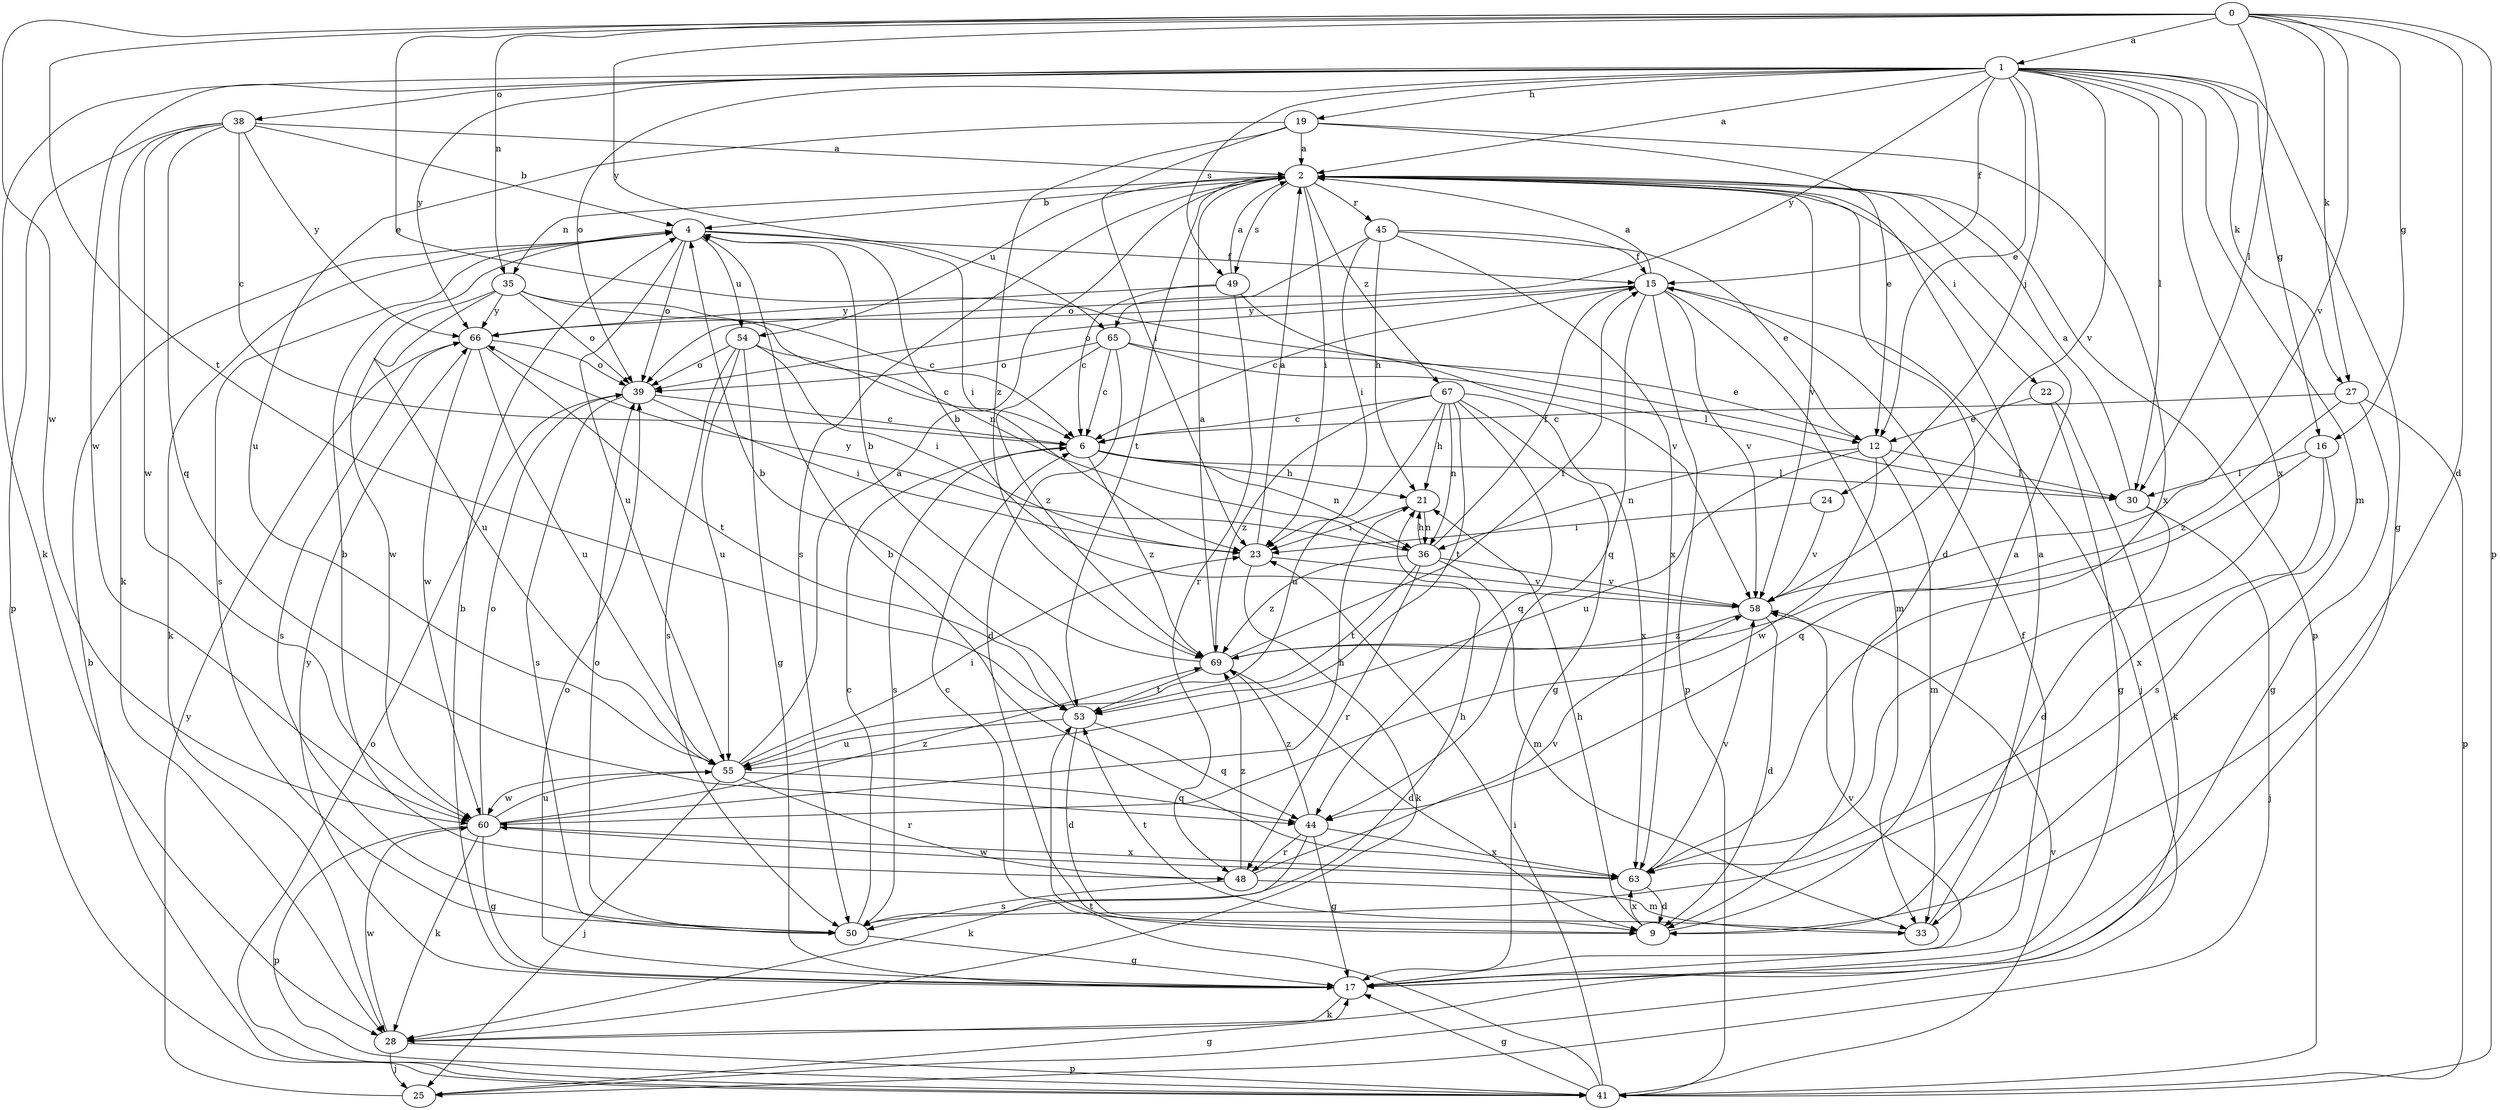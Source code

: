 strict digraph  {
0;
1;
2;
4;
6;
9;
12;
15;
16;
17;
19;
21;
22;
23;
24;
25;
27;
28;
30;
33;
35;
36;
38;
39;
41;
44;
45;
48;
49;
50;
53;
54;
55;
58;
60;
63;
65;
66;
67;
69;
0 -> 1  [label=a];
0 -> 9  [label=d];
0 -> 12  [label=e];
0 -> 16  [label=g];
0 -> 27  [label=k];
0 -> 30  [label=l];
0 -> 35  [label=n];
0 -> 41  [label=p];
0 -> 53  [label=t];
0 -> 58  [label=v];
0 -> 60  [label=w];
0 -> 65  [label=y];
1 -> 2  [label=a];
1 -> 12  [label=e];
1 -> 15  [label=f];
1 -> 16  [label=g];
1 -> 17  [label=g];
1 -> 19  [label=h];
1 -> 24  [label=j];
1 -> 27  [label=k];
1 -> 28  [label=k];
1 -> 30  [label=l];
1 -> 33  [label=m];
1 -> 38  [label=o];
1 -> 39  [label=o];
1 -> 49  [label=s];
1 -> 58  [label=v];
1 -> 60  [label=w];
1 -> 63  [label=x];
1 -> 65  [label=y];
1 -> 66  [label=y];
2 -> 4  [label=b];
2 -> 9  [label=d];
2 -> 22  [label=i];
2 -> 23  [label=i];
2 -> 35  [label=n];
2 -> 41  [label=p];
2 -> 45  [label=r];
2 -> 49  [label=s];
2 -> 50  [label=s];
2 -> 53  [label=t];
2 -> 54  [label=u];
2 -> 58  [label=v];
2 -> 67  [label=z];
4 -> 15  [label=f];
4 -> 23  [label=i];
4 -> 28  [label=k];
4 -> 39  [label=o];
4 -> 50  [label=s];
4 -> 54  [label=u];
4 -> 55  [label=u];
6 -> 21  [label=h];
6 -> 30  [label=l];
6 -> 36  [label=n];
6 -> 50  [label=s];
6 -> 69  [label=z];
9 -> 2  [label=a];
9 -> 6  [label=c];
9 -> 21  [label=h];
9 -> 63  [label=x];
12 -> 30  [label=l];
12 -> 33  [label=m];
12 -> 36  [label=n];
12 -> 55  [label=u];
12 -> 60  [label=w];
15 -> 2  [label=a];
15 -> 6  [label=c];
15 -> 25  [label=j];
15 -> 33  [label=m];
15 -> 39  [label=o];
15 -> 41  [label=p];
15 -> 44  [label=q];
15 -> 58  [label=v];
15 -> 66  [label=y];
16 -> 30  [label=l];
16 -> 44  [label=q];
16 -> 50  [label=s];
16 -> 63  [label=x];
17 -> 4  [label=b];
17 -> 15  [label=f];
17 -> 28  [label=k];
17 -> 39  [label=o];
17 -> 58  [label=v];
17 -> 66  [label=y];
19 -> 2  [label=a];
19 -> 12  [label=e];
19 -> 23  [label=i];
19 -> 55  [label=u];
19 -> 63  [label=x];
19 -> 69  [label=z];
21 -> 23  [label=i];
21 -> 36  [label=n];
22 -> 12  [label=e];
22 -> 17  [label=g];
22 -> 28  [label=k];
23 -> 2  [label=a];
23 -> 28  [label=k];
23 -> 58  [label=v];
24 -> 23  [label=i];
24 -> 58  [label=v];
25 -> 17  [label=g];
25 -> 66  [label=y];
27 -> 6  [label=c];
27 -> 17  [label=g];
27 -> 41  [label=p];
27 -> 69  [label=z];
28 -> 25  [label=j];
28 -> 41  [label=p];
28 -> 60  [label=w];
30 -> 2  [label=a];
30 -> 9  [label=d];
30 -> 25  [label=j];
33 -> 2  [label=a];
33 -> 53  [label=t];
35 -> 6  [label=c];
35 -> 36  [label=n];
35 -> 39  [label=o];
35 -> 55  [label=u];
35 -> 60  [label=w];
35 -> 66  [label=y];
36 -> 15  [label=f];
36 -> 21  [label=h];
36 -> 33  [label=m];
36 -> 48  [label=r];
36 -> 53  [label=t];
36 -> 58  [label=v];
36 -> 66  [label=y];
36 -> 69  [label=z];
38 -> 2  [label=a];
38 -> 4  [label=b];
38 -> 6  [label=c];
38 -> 28  [label=k];
38 -> 41  [label=p];
38 -> 44  [label=q];
38 -> 60  [label=w];
38 -> 66  [label=y];
39 -> 6  [label=c];
39 -> 23  [label=i];
39 -> 50  [label=s];
41 -> 4  [label=b];
41 -> 17  [label=g];
41 -> 23  [label=i];
41 -> 39  [label=o];
41 -> 53  [label=t];
41 -> 58  [label=v];
44 -> 17  [label=g];
44 -> 28  [label=k];
44 -> 48  [label=r];
44 -> 63  [label=x];
44 -> 69  [label=z];
45 -> 12  [label=e];
45 -> 15  [label=f];
45 -> 21  [label=h];
45 -> 23  [label=i];
45 -> 39  [label=o];
45 -> 63  [label=x];
48 -> 4  [label=b];
48 -> 33  [label=m];
48 -> 50  [label=s];
48 -> 58  [label=v];
48 -> 69  [label=z];
49 -> 2  [label=a];
49 -> 6  [label=c];
49 -> 48  [label=r];
49 -> 58  [label=v];
49 -> 66  [label=y];
50 -> 6  [label=c];
50 -> 17  [label=g];
50 -> 21  [label=h];
50 -> 39  [label=o];
53 -> 4  [label=b];
53 -> 9  [label=d];
53 -> 44  [label=q];
53 -> 55  [label=u];
54 -> 6  [label=c];
54 -> 17  [label=g];
54 -> 23  [label=i];
54 -> 39  [label=o];
54 -> 50  [label=s];
54 -> 55  [label=u];
55 -> 2  [label=a];
55 -> 23  [label=i];
55 -> 25  [label=j];
55 -> 44  [label=q];
55 -> 48  [label=r];
55 -> 60  [label=w];
58 -> 4  [label=b];
58 -> 9  [label=d];
58 -> 69  [label=z];
60 -> 17  [label=g];
60 -> 21  [label=h];
60 -> 28  [label=k];
60 -> 39  [label=o];
60 -> 41  [label=p];
60 -> 55  [label=u];
60 -> 63  [label=x];
60 -> 69  [label=z];
63 -> 4  [label=b];
63 -> 9  [label=d];
63 -> 58  [label=v];
63 -> 60  [label=w];
65 -> 6  [label=c];
65 -> 9  [label=d];
65 -> 12  [label=e];
65 -> 30  [label=l];
65 -> 39  [label=o];
65 -> 69  [label=z];
66 -> 39  [label=o];
66 -> 50  [label=s];
66 -> 53  [label=t];
66 -> 55  [label=u];
66 -> 60  [label=w];
67 -> 6  [label=c];
67 -> 17  [label=g];
67 -> 21  [label=h];
67 -> 36  [label=n];
67 -> 44  [label=q];
67 -> 53  [label=t];
67 -> 55  [label=u];
67 -> 63  [label=x];
67 -> 69  [label=z];
69 -> 2  [label=a];
69 -> 4  [label=b];
69 -> 9  [label=d];
69 -> 15  [label=f];
69 -> 53  [label=t];
}
